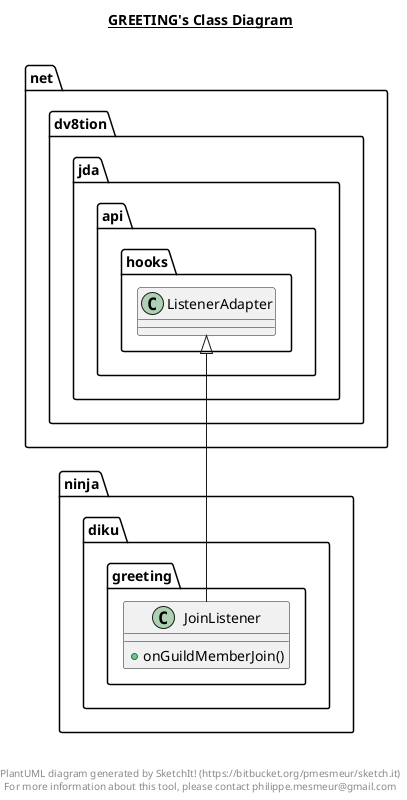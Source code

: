 @startuml

title __GREETING's Class Diagram__\n

  namespace ninja.diku.greeting {
    class ninja.diku.greeting.JoinListener {
        + onGuildMemberJoin()
    }
  }
  

  ninja.diku.greeting.JoinListener -up-|> net.dv8tion.jda.api.hooks.ListenerAdapter


right footer


PlantUML diagram generated by SketchIt! (https://bitbucket.org/pmesmeur/sketch.it)
For more information about this tool, please contact philippe.mesmeur@gmail.com
endfooter

@enduml
